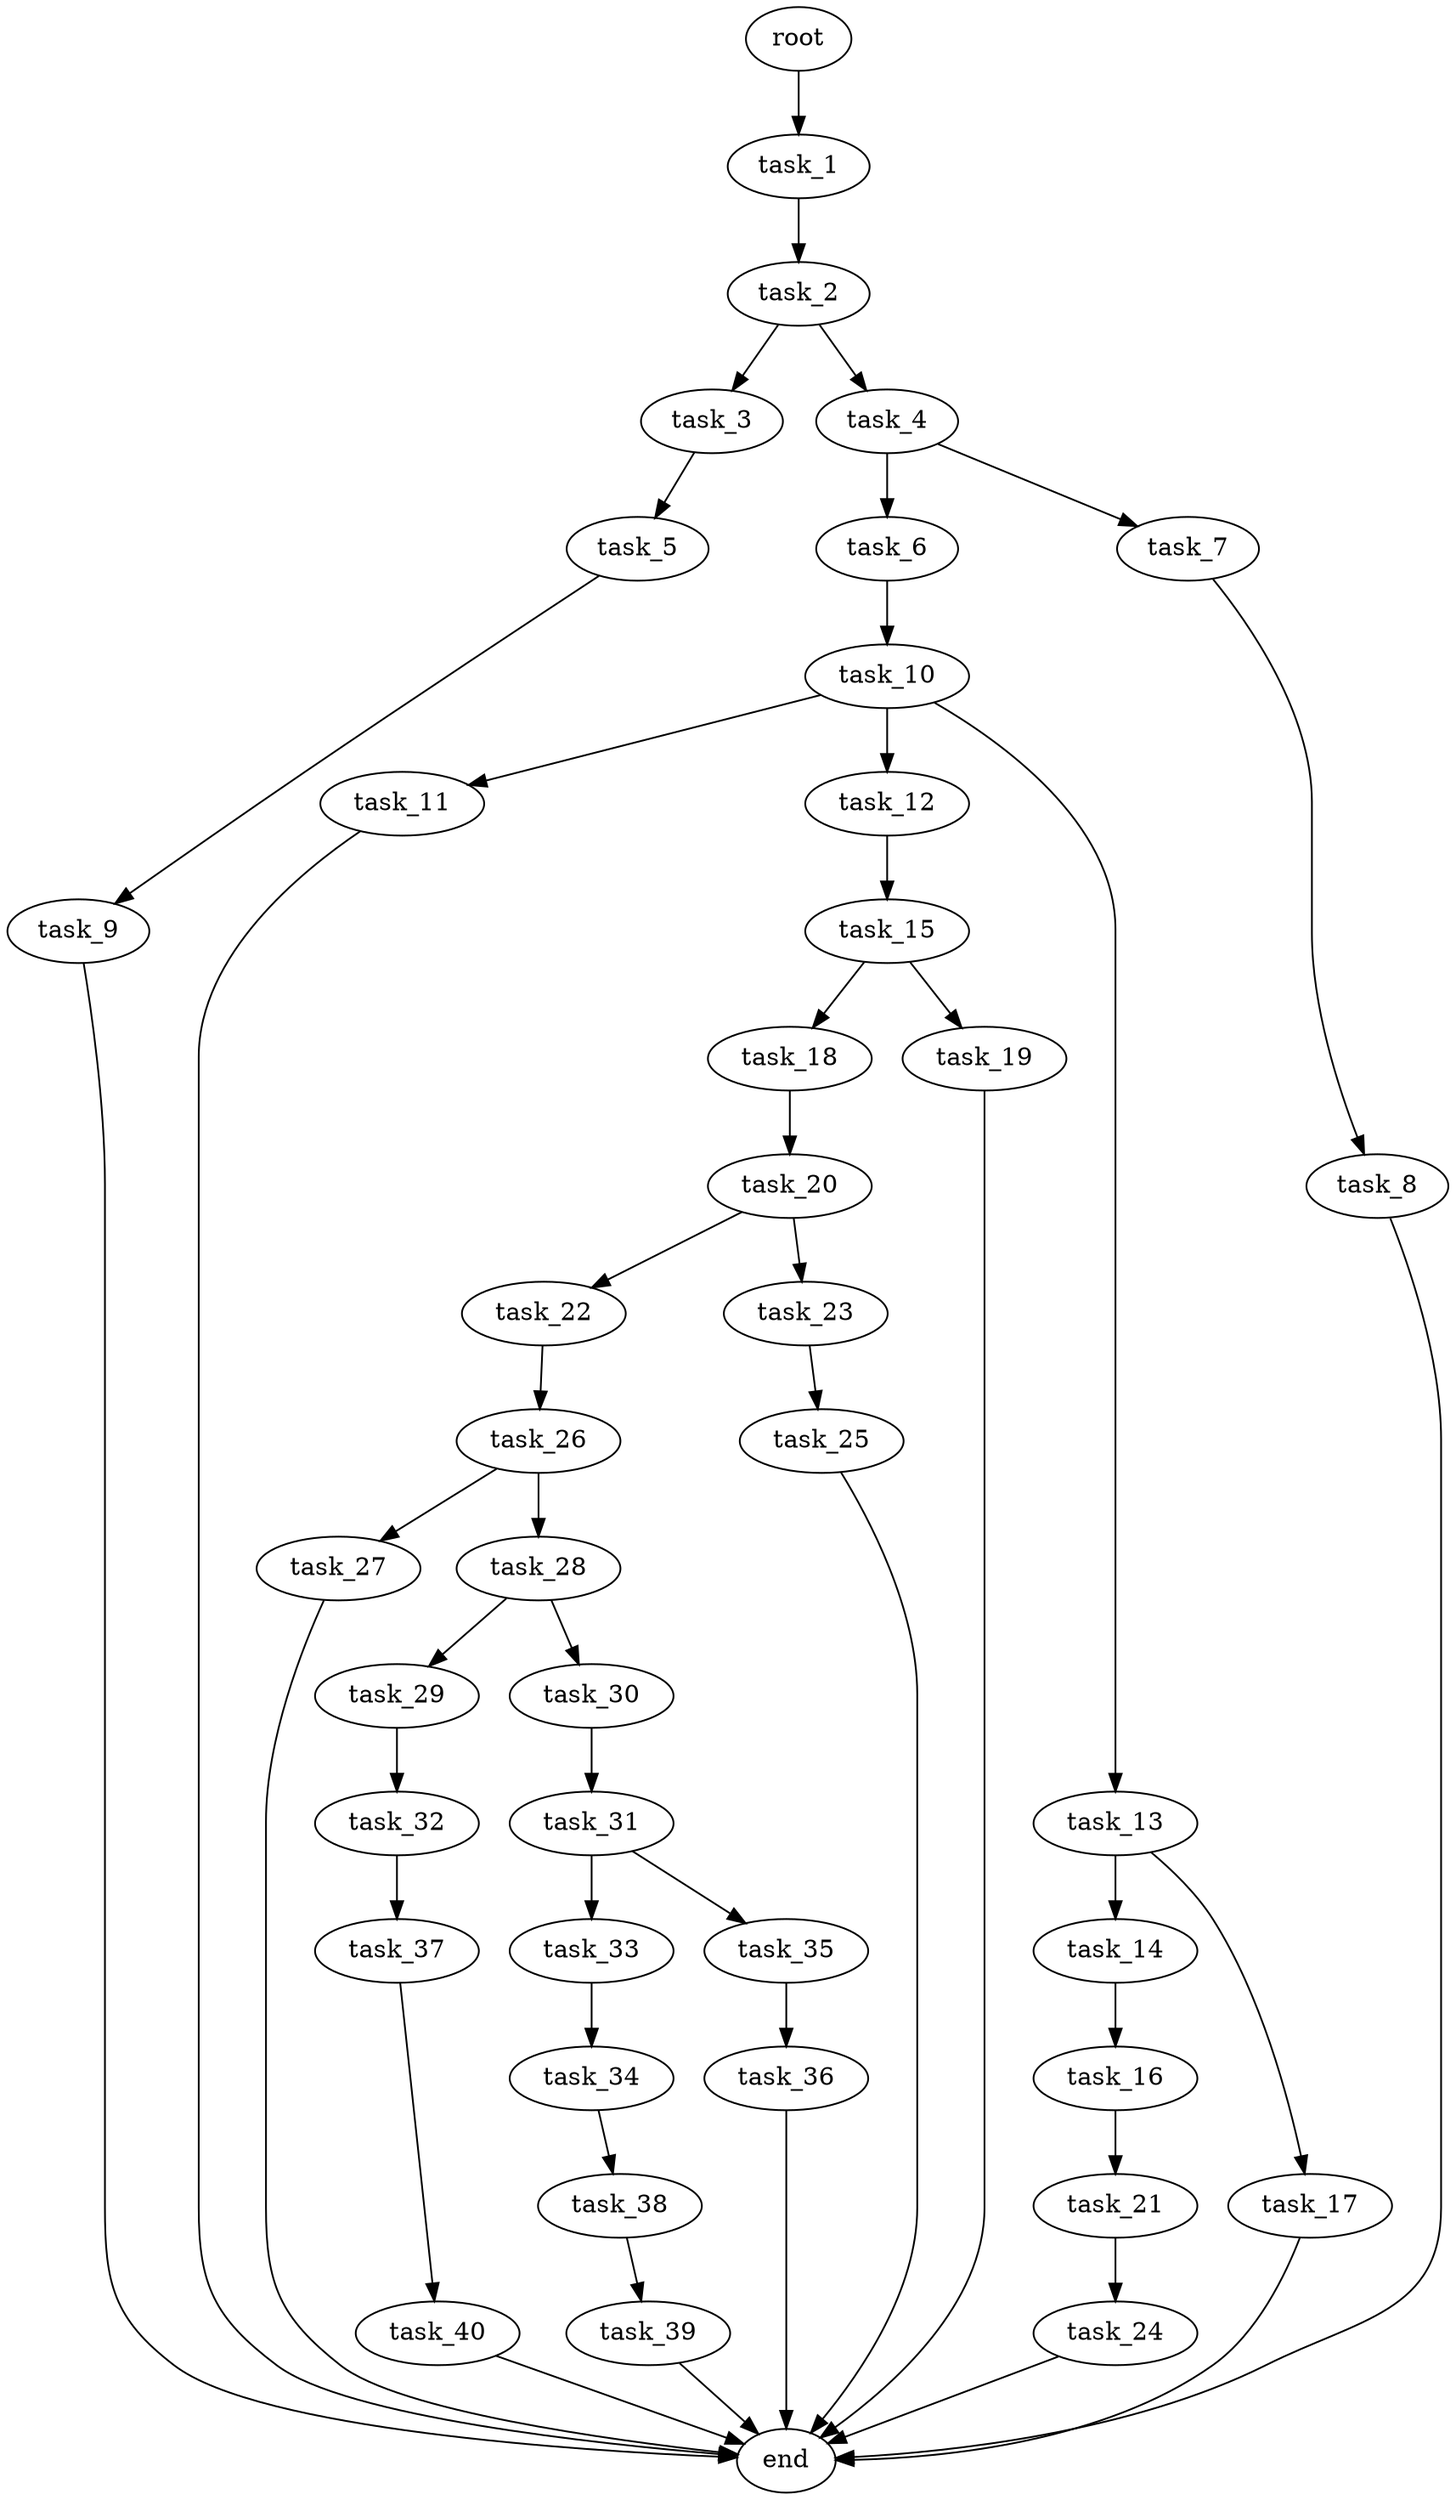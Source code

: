 digraph G {
  root [size="0.000000e+00"];
  task_1 [size="4.759080e+09"];
  task_2 [size="8.458908e+09"];
  task_3 [size="5.245723e+09"];
  task_4 [size="2.382250e+09"];
  task_5 [size="4.263075e+09"];
  task_6 [size="8.515742e+09"];
  task_7 [size="4.588759e+08"];
  task_8 [size="9.598042e+09"];
  task_9 [size="2.658278e+09"];
  task_10 [size="8.466204e+09"];
  task_11 [size="6.971562e+09"];
  task_12 [size="6.433477e+09"];
  task_13 [size="1.091938e+09"];
  task_14 [size="9.503918e+09"];
  task_15 [size="7.924750e+09"];
  task_16 [size="3.528867e+08"];
  task_17 [size="3.539241e+09"];
  task_18 [size="4.566873e+09"];
  task_19 [size="6.157572e+09"];
  task_20 [size="9.479804e+09"];
  task_21 [size="1.221015e+09"];
  task_22 [size="5.917756e+09"];
  task_23 [size="4.729404e+09"];
  task_24 [size="6.023631e+08"];
  task_25 [size="7.325285e+09"];
  task_26 [size="1.317212e+09"];
  task_27 [size="4.780660e+09"];
  task_28 [size="2.717549e+09"];
  task_29 [size="1.298629e+09"];
  task_30 [size="8.447177e+09"];
  task_31 [size="5.268304e+09"];
  task_32 [size="8.564677e+09"];
  task_33 [size="3.483814e+09"];
  task_34 [size="1.628732e+09"];
  task_35 [size="1.369361e+09"];
  task_36 [size="3.309601e+09"];
  task_37 [size="8.091170e+09"];
  task_38 [size="8.094108e+09"];
  task_39 [size="4.282090e+09"];
  task_40 [size="5.846332e+08"];
  end [size="0.000000e+00"];

  root -> task_1 [size="1.000000e-12"];
  task_1 -> task_2 [size="8.458908e+08"];
  task_2 -> task_3 [size="5.245723e+08"];
  task_2 -> task_4 [size="2.382250e+08"];
  task_3 -> task_5 [size="4.263075e+08"];
  task_4 -> task_6 [size="8.515742e+08"];
  task_4 -> task_7 [size="4.588759e+07"];
  task_5 -> task_9 [size="2.658278e+08"];
  task_6 -> task_10 [size="8.466204e+08"];
  task_7 -> task_8 [size="9.598042e+08"];
  task_8 -> end [size="1.000000e-12"];
  task_9 -> end [size="1.000000e-12"];
  task_10 -> task_11 [size="6.971562e+08"];
  task_10 -> task_12 [size="6.433477e+08"];
  task_10 -> task_13 [size="1.091938e+08"];
  task_11 -> end [size="1.000000e-12"];
  task_12 -> task_15 [size="7.924750e+08"];
  task_13 -> task_14 [size="9.503918e+08"];
  task_13 -> task_17 [size="3.539241e+08"];
  task_14 -> task_16 [size="3.528867e+07"];
  task_15 -> task_18 [size="4.566873e+08"];
  task_15 -> task_19 [size="6.157572e+08"];
  task_16 -> task_21 [size="1.221015e+08"];
  task_17 -> end [size="1.000000e-12"];
  task_18 -> task_20 [size="9.479804e+08"];
  task_19 -> end [size="1.000000e-12"];
  task_20 -> task_22 [size="5.917756e+08"];
  task_20 -> task_23 [size="4.729404e+08"];
  task_21 -> task_24 [size="6.023631e+07"];
  task_22 -> task_26 [size="1.317212e+08"];
  task_23 -> task_25 [size="7.325285e+08"];
  task_24 -> end [size="1.000000e-12"];
  task_25 -> end [size="1.000000e-12"];
  task_26 -> task_27 [size="4.780660e+08"];
  task_26 -> task_28 [size="2.717549e+08"];
  task_27 -> end [size="1.000000e-12"];
  task_28 -> task_29 [size="1.298629e+08"];
  task_28 -> task_30 [size="8.447177e+08"];
  task_29 -> task_32 [size="8.564677e+08"];
  task_30 -> task_31 [size="5.268304e+08"];
  task_31 -> task_33 [size="3.483814e+08"];
  task_31 -> task_35 [size="1.369361e+08"];
  task_32 -> task_37 [size="8.091170e+08"];
  task_33 -> task_34 [size="1.628732e+08"];
  task_34 -> task_38 [size="8.094108e+08"];
  task_35 -> task_36 [size="3.309601e+08"];
  task_36 -> end [size="1.000000e-12"];
  task_37 -> task_40 [size="5.846332e+07"];
  task_38 -> task_39 [size="4.282090e+08"];
  task_39 -> end [size="1.000000e-12"];
  task_40 -> end [size="1.000000e-12"];
}
